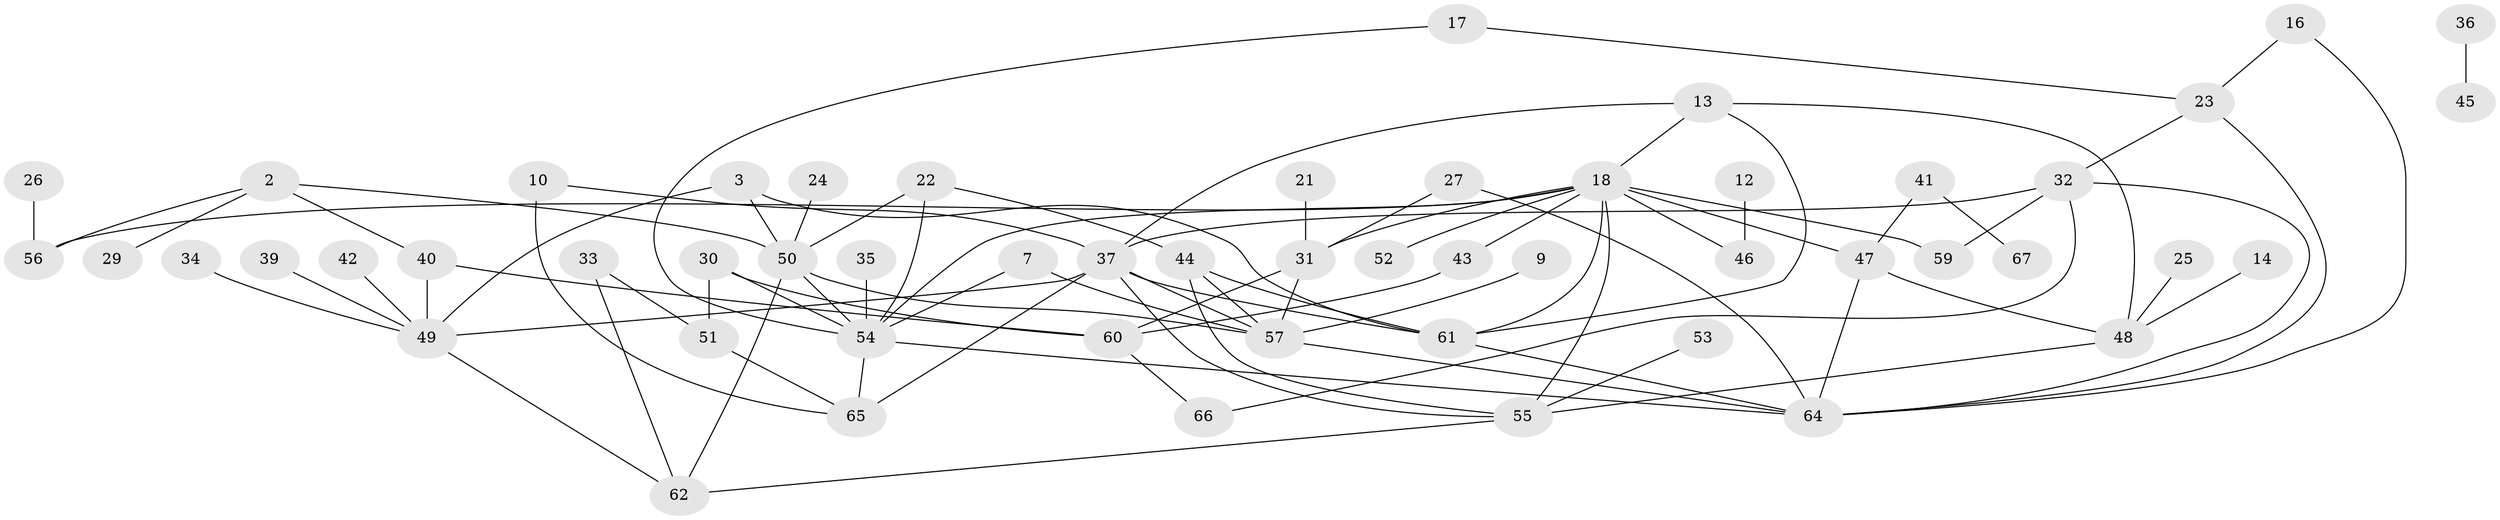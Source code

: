 // original degree distribution, {3: 0.1791044776119403, 4: 0.13432835820895522, 1: 0.26119402985074625, 0: 0.08208955223880597, 5: 0.07462686567164178, 2: 0.2537313432835821, 7: 0.007462686567164179, 6: 0.007462686567164179}
// Generated by graph-tools (version 1.1) at 2025/49/03/09/25 03:49:12]
// undirected, 54 vertices, 87 edges
graph export_dot {
graph [start="1"]
  node [color=gray90,style=filled];
  2;
  3;
  7;
  9;
  10;
  12;
  13;
  14;
  16;
  17;
  18;
  21;
  22;
  23;
  24;
  25;
  26;
  27;
  29;
  30;
  31;
  32;
  33;
  34;
  35;
  36;
  37;
  39;
  40;
  41;
  42;
  43;
  44;
  45;
  46;
  47;
  48;
  49;
  50;
  51;
  52;
  53;
  54;
  55;
  56;
  57;
  59;
  60;
  61;
  62;
  64;
  65;
  66;
  67;
  2 -- 29 [weight=1.0];
  2 -- 40 [weight=1.0];
  2 -- 50 [weight=1.0];
  2 -- 56 [weight=1.0];
  3 -- 49 [weight=1.0];
  3 -- 50 [weight=1.0];
  3 -- 61 [weight=1.0];
  7 -- 54 [weight=1.0];
  7 -- 57 [weight=1.0];
  9 -- 57 [weight=1.0];
  10 -- 37 [weight=1.0];
  10 -- 65 [weight=1.0];
  12 -- 46 [weight=1.0];
  13 -- 18 [weight=1.0];
  13 -- 37 [weight=1.0];
  13 -- 48 [weight=1.0];
  13 -- 61 [weight=1.0];
  14 -- 48 [weight=1.0];
  16 -- 23 [weight=1.0];
  16 -- 64 [weight=1.0];
  17 -- 23 [weight=1.0];
  17 -- 54 [weight=1.0];
  18 -- 31 [weight=1.0];
  18 -- 43 [weight=1.0];
  18 -- 46 [weight=1.0];
  18 -- 47 [weight=1.0];
  18 -- 52 [weight=1.0];
  18 -- 54 [weight=1.0];
  18 -- 55 [weight=1.0];
  18 -- 56 [weight=1.0];
  18 -- 59 [weight=1.0];
  18 -- 61 [weight=1.0];
  21 -- 31 [weight=1.0];
  22 -- 44 [weight=1.0];
  22 -- 50 [weight=1.0];
  22 -- 54 [weight=1.0];
  23 -- 32 [weight=1.0];
  23 -- 64 [weight=1.0];
  24 -- 50 [weight=1.0];
  25 -- 48 [weight=1.0];
  26 -- 56 [weight=1.0];
  27 -- 31 [weight=1.0];
  27 -- 64 [weight=1.0];
  30 -- 51 [weight=1.0];
  30 -- 54 [weight=1.0];
  30 -- 60 [weight=1.0];
  31 -- 57 [weight=1.0];
  31 -- 60 [weight=1.0];
  32 -- 37 [weight=1.0];
  32 -- 59 [weight=1.0];
  32 -- 64 [weight=1.0];
  32 -- 66 [weight=1.0];
  33 -- 51 [weight=1.0];
  33 -- 62 [weight=1.0];
  34 -- 49 [weight=1.0];
  35 -- 54 [weight=1.0];
  36 -- 45 [weight=1.0];
  37 -- 49 [weight=1.0];
  37 -- 55 [weight=1.0];
  37 -- 57 [weight=1.0];
  37 -- 61 [weight=1.0];
  37 -- 65 [weight=1.0];
  39 -- 49 [weight=1.0];
  40 -- 49 [weight=1.0];
  40 -- 60 [weight=1.0];
  41 -- 47 [weight=1.0];
  41 -- 67 [weight=1.0];
  42 -- 49 [weight=1.0];
  43 -- 60 [weight=1.0];
  44 -- 55 [weight=1.0];
  44 -- 57 [weight=1.0];
  44 -- 61 [weight=1.0];
  47 -- 48 [weight=1.0];
  47 -- 64 [weight=1.0];
  48 -- 55 [weight=1.0];
  49 -- 62 [weight=1.0];
  50 -- 54 [weight=1.0];
  50 -- 57 [weight=1.0];
  50 -- 62 [weight=1.0];
  51 -- 65 [weight=1.0];
  53 -- 55 [weight=1.0];
  54 -- 64 [weight=1.0];
  54 -- 65 [weight=1.0];
  55 -- 62 [weight=1.0];
  57 -- 64 [weight=1.0];
  60 -- 66 [weight=1.0];
  61 -- 64 [weight=1.0];
}
